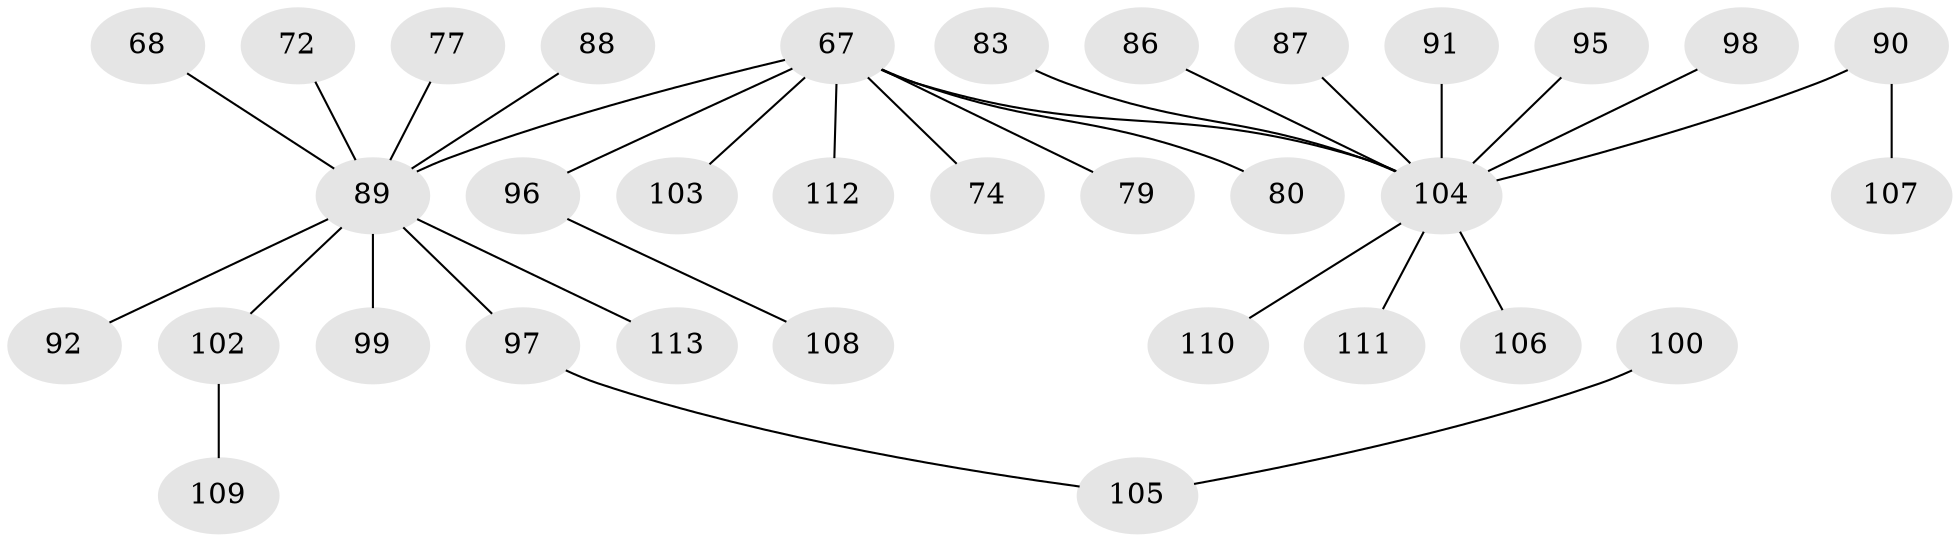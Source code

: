 // original degree distribution, {6: 0.02654867256637168, 4: 0.07079646017699115, 3: 0.12389380530973451, 2: 0.24778761061946902, 5: 0.035398230088495575, 1: 0.49557522123893805}
// Generated by graph-tools (version 1.1) at 2025/56/03/04/25 21:56:13]
// undirected, 33 vertices, 32 edges
graph export_dot {
graph [start="1"]
  node [color=gray90,style=filled];
  67 [super="+64+40+51+61+62"];
  68;
  72;
  74;
  77;
  79;
  80;
  83;
  86;
  87;
  88;
  89 [super="+50+71+57+38+46+81+75+60+63"];
  90;
  91;
  92;
  95;
  96;
  97 [super="+27+32+35+69+93"];
  98;
  99;
  100;
  102;
  103;
  104 [super="+73+94+85+101+58+76+59+82+65+66+84+70"];
  105 [super="+78"];
  106;
  107;
  108;
  109;
  110;
  111;
  112;
  113;
  67 -- 79;
  67 -- 80;
  67 -- 112;
  67 -- 96;
  67 -- 103;
  67 -- 74;
  67 -- 104;
  67 -- 89;
  68 -- 89;
  72 -- 89;
  77 -- 89;
  83 -- 104;
  86 -- 104;
  87 -- 104;
  88 -- 89;
  89 -- 113;
  89 -- 97;
  89 -- 92;
  89 -- 99;
  89 -- 102;
  90 -- 107;
  90 -- 104;
  91 -- 104;
  95 -- 104;
  96 -- 108;
  97 -- 105;
  98 -- 104;
  100 -- 105;
  102 -- 109;
  104 -- 110;
  104 -- 111;
  104 -- 106;
}
